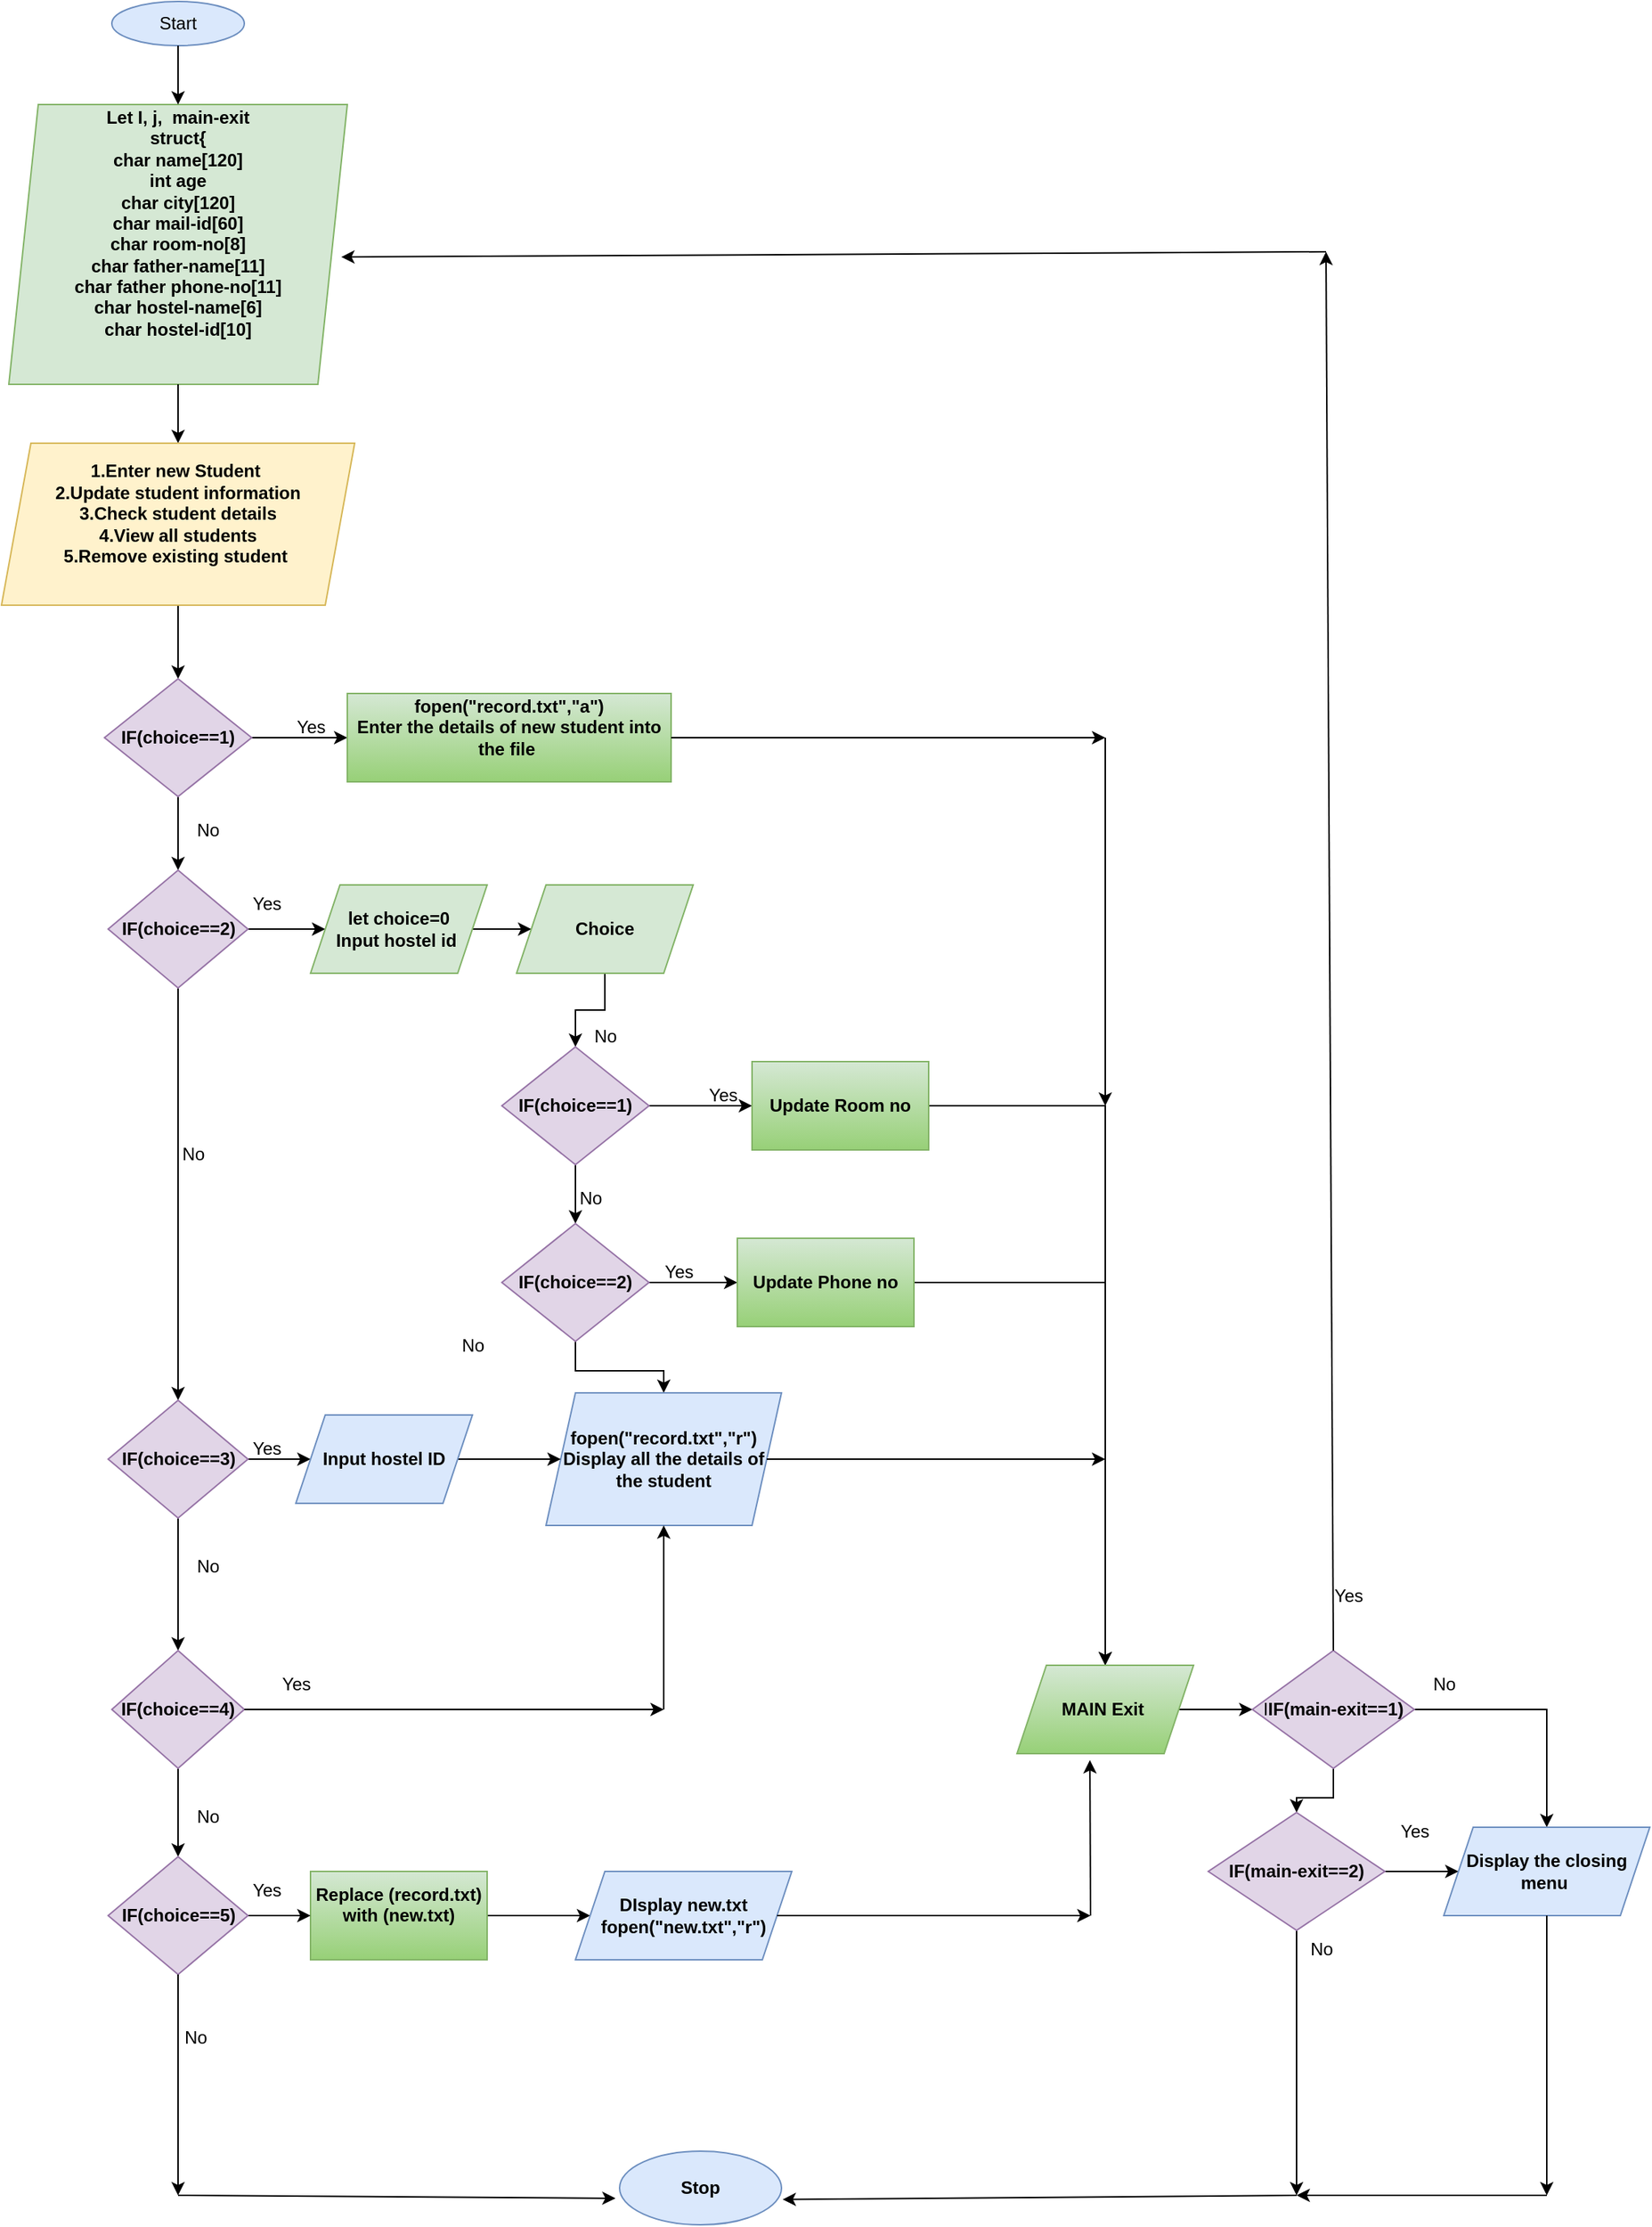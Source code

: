 <mxfile version="22.1.7" type="device">
  <diagram id="C5RBs43oDa-KdzZeNtuy" name="Page-1">
    <mxGraphModel dx="1050" dy="566" grid="1" gridSize="10" guides="1" tooltips="1" connect="1" arrows="1" fold="1" page="1" pageScale="1" pageWidth="583" pageHeight="827" math="0" shadow="0">
      <root>
        <mxCell id="WIyWlLk6GJQsqaUBKTNV-0" />
        <mxCell id="WIyWlLk6GJQsqaUBKTNV-1" parent="WIyWlLk6GJQsqaUBKTNV-0" />
        <mxCell id="WIyWlLk6GJQsqaUBKTNV-2" value="" style="rounded=0;html=1;jettySize=auto;orthogonalLoop=1;fontSize=11;endArrow=block;endFill=0;endSize=8;strokeWidth=1;shadow=0;labelBackgroundColor=none;edgeStyle=orthogonalEdgeStyle;" parent="WIyWlLk6GJQsqaUBKTNV-1" edge="1">
          <mxGeometry relative="1" as="geometry">
            <mxPoint x="230" y="220" as="sourcePoint" />
            <mxPoint x="220" y="240" as="targetPoint" />
          </mxGeometry>
        </mxCell>
        <mxCell id="FY3tjG7WUp0h5FHReQIg-2" value="Start" style="ellipse;whiteSpace=wrap;html=1;fillColor=#dae8fc;strokeColor=#6c8ebf;" parent="WIyWlLk6GJQsqaUBKTNV-1" vertex="1">
          <mxGeometry x="175" y="30" width="90" height="30" as="geometry" />
        </mxCell>
        <mxCell id="FY3tjG7WUp0h5FHReQIg-3" value="&lt;b&gt;Let I, j,&amp;nbsp; main-exit&lt;br&gt;struct{&lt;br&gt;char name[120]&lt;br&gt;int age&lt;br&gt;char city[120]&lt;br&gt;char mail-id[60]&lt;br&gt;char room-no[8]&lt;br&gt;char father-name[11]&lt;br&gt;char father phone-no[11]&lt;br&gt;char hostel-name[6]&lt;br&gt;char hostel-id[10]&lt;br&gt;&lt;br&gt;&lt;br&gt;&lt;/b&gt;" style="shape=parallelogram;perimeter=parallelogramPerimeter;whiteSpace=wrap;html=1;fixedSize=1;fillColor=#d5e8d4;strokeColor=#82b366;" parent="WIyWlLk6GJQsqaUBKTNV-1" vertex="1">
          <mxGeometry x="105" y="100" width="230" height="190" as="geometry" />
        </mxCell>
        <mxCell id="FY3tjG7WUp0h5FHReQIg-4" value="" style="endArrow=classic;html=1;rounded=0;entryX=0.5;entryY=0;entryDx=0;entryDy=0;" parent="WIyWlLk6GJQsqaUBKTNV-1" target="FY3tjG7WUp0h5FHReQIg-3" edge="1">
          <mxGeometry width="50" height="50" relative="1" as="geometry">
            <mxPoint x="220" y="60" as="sourcePoint" />
            <mxPoint x="300" y="230" as="targetPoint" />
            <Array as="points">
              <mxPoint x="220" y="60" />
            </Array>
          </mxGeometry>
        </mxCell>
        <mxCell id="FY3tjG7WUp0h5FHReQIg-5" value="" style="endArrow=classic;html=1;rounded=0;exitX=0.5;exitY=1;exitDx=0;exitDy=0;" parent="WIyWlLk6GJQsqaUBKTNV-1" source="FY3tjG7WUp0h5FHReQIg-3" target="FY3tjG7WUp0h5FHReQIg-6" edge="1">
          <mxGeometry width="50" height="50" relative="1" as="geometry">
            <mxPoint x="250" y="280" as="sourcePoint" />
            <mxPoint x="220" y="330" as="targetPoint" />
          </mxGeometry>
        </mxCell>
        <mxCell id="FY3tjG7WUp0h5FHReQIg-8" value="" style="edgeStyle=orthogonalEdgeStyle;rounded=0;orthogonalLoop=1;jettySize=auto;html=1;" parent="WIyWlLk6GJQsqaUBKTNV-1" source="FY3tjG7WUp0h5FHReQIg-6" edge="1">
          <mxGeometry relative="1" as="geometry">
            <mxPoint x="220" y="490" as="targetPoint" />
          </mxGeometry>
        </mxCell>
        <mxCell id="FY3tjG7WUp0h5FHReQIg-6" value="&lt;b&gt;1.Enter new Student&amp;nbsp;&lt;br&gt;2.Update student information&lt;br&gt;3.Check student details&lt;br&gt;4.View all students&lt;br&gt;5.Remove existing student&amp;nbsp;&lt;br&gt;&lt;br&gt;&lt;/b&gt;" style="shape=parallelogram;perimeter=parallelogramPerimeter;whiteSpace=wrap;html=1;fixedSize=1;fillColor=#fff2cc;strokeColor=#d6b656;" parent="WIyWlLk6GJQsqaUBKTNV-1" vertex="1">
          <mxGeometry x="100" y="330" width="240" height="110" as="geometry" />
        </mxCell>
        <mxCell id="FY3tjG7WUp0h5FHReQIg-11" value="" style="edgeStyle=orthogonalEdgeStyle;rounded=0;orthogonalLoop=1;jettySize=auto;html=1;" parent="WIyWlLk6GJQsqaUBKTNV-1" source="FY3tjG7WUp0h5FHReQIg-9" target="FY3tjG7WUp0h5FHReQIg-10" edge="1">
          <mxGeometry relative="1" as="geometry" />
        </mxCell>
        <mxCell id="FY3tjG7WUp0h5FHReQIg-14" value="" style="edgeStyle=orthogonalEdgeStyle;rounded=0;orthogonalLoop=1;jettySize=auto;html=1;" parent="WIyWlLk6GJQsqaUBKTNV-1" source="FY3tjG7WUp0h5FHReQIg-9" target="FY3tjG7WUp0h5FHReQIg-12" edge="1">
          <mxGeometry relative="1" as="geometry" />
        </mxCell>
        <mxCell id="FY3tjG7WUp0h5FHReQIg-9" value="&lt;b&gt;IF(choice==1)&lt;/b&gt;" style="rhombus;whiteSpace=wrap;html=1;fillColor=#e1d5e7;strokeColor=#9673a6;" parent="WIyWlLk6GJQsqaUBKTNV-1" vertex="1">
          <mxGeometry x="170" y="490" width="100" height="80" as="geometry" />
        </mxCell>
        <mxCell id="FY3tjG7WUp0h5FHReQIg-10" value="&lt;b&gt;fopen(&quot;record.txt&quot;,&quot;a&quot;)&lt;br&gt;Enter the details of new student into the file&amp;nbsp;&lt;br&gt;&lt;br&gt;&lt;/b&gt;" style="rounded=0;whiteSpace=wrap;html=1;fillColor=#d5e8d4;strokeColor=#82b366;gradientColor=#97d077;" parent="WIyWlLk6GJQsqaUBKTNV-1" vertex="1">
          <mxGeometry x="335" y="500" width="220" height="60" as="geometry" />
        </mxCell>
        <mxCell id="FY3tjG7WUp0h5FHReQIg-18" value="" style="edgeStyle=orthogonalEdgeStyle;rounded=0;orthogonalLoop=1;jettySize=auto;html=1;" parent="WIyWlLk6GJQsqaUBKTNV-1" source="FY3tjG7WUp0h5FHReQIg-12" target="FY3tjG7WUp0h5FHReQIg-15" edge="1">
          <mxGeometry relative="1" as="geometry" />
        </mxCell>
        <mxCell id="FY3tjG7WUp0h5FHReQIg-40" style="edgeStyle=orthogonalEdgeStyle;rounded=0;orthogonalLoop=1;jettySize=auto;html=1;entryX=0.5;entryY=0;entryDx=0;entryDy=0;" parent="WIyWlLk6GJQsqaUBKTNV-1" source="FY3tjG7WUp0h5FHReQIg-12" target="FY3tjG7WUp0h5FHReQIg-39" edge="1">
          <mxGeometry relative="1" as="geometry" />
        </mxCell>
        <mxCell id="FY3tjG7WUp0h5FHReQIg-12" value="&lt;b&gt;IF(choice==2)&lt;/b&gt;" style="rhombus;whiteSpace=wrap;html=1;fillColor=#e1d5e7;strokeColor=#9673a6;" parent="WIyWlLk6GJQsqaUBKTNV-1" vertex="1">
          <mxGeometry x="172.5" y="620" width="95" height="80" as="geometry" />
        </mxCell>
        <mxCell id="FY3tjG7WUp0h5FHReQIg-21" value="" style="edgeStyle=orthogonalEdgeStyle;rounded=0;orthogonalLoop=1;jettySize=auto;html=1;" parent="WIyWlLk6GJQsqaUBKTNV-1" source="FY3tjG7WUp0h5FHReQIg-15" target="FY3tjG7WUp0h5FHReQIg-16" edge="1">
          <mxGeometry relative="1" as="geometry" />
        </mxCell>
        <mxCell id="FY3tjG7WUp0h5FHReQIg-15" value="&lt;b&gt;let choice=0&lt;br&gt;Input hostel id&amp;nbsp;&lt;br&gt;&lt;/b&gt;" style="shape=parallelogram;perimeter=parallelogramPerimeter;whiteSpace=wrap;html=1;fixedSize=1;fillColor=#d5e8d4;strokeColor=#82b366;" parent="WIyWlLk6GJQsqaUBKTNV-1" vertex="1">
          <mxGeometry x="310" y="630" width="120" height="60" as="geometry" />
        </mxCell>
        <mxCell id="FY3tjG7WUp0h5FHReQIg-20" value="" style="edgeStyle=orthogonalEdgeStyle;rounded=0;orthogonalLoop=1;jettySize=auto;html=1;" parent="WIyWlLk6GJQsqaUBKTNV-1" source="FY3tjG7WUp0h5FHReQIg-16" target="FY3tjG7WUp0h5FHReQIg-19" edge="1">
          <mxGeometry relative="1" as="geometry" />
        </mxCell>
        <mxCell id="FY3tjG7WUp0h5FHReQIg-16" value="&lt;b&gt;Choice&lt;/b&gt;" style="shape=parallelogram;perimeter=parallelogramPerimeter;whiteSpace=wrap;html=1;fixedSize=1;fillColor=#d5e8d4;strokeColor=#82b366;" parent="WIyWlLk6GJQsqaUBKTNV-1" vertex="1">
          <mxGeometry x="450" y="630" width="120" height="60" as="geometry" />
        </mxCell>
        <mxCell id="FY3tjG7WUp0h5FHReQIg-23" value="" style="edgeStyle=orthogonalEdgeStyle;rounded=0;orthogonalLoop=1;jettySize=auto;html=1;" parent="WIyWlLk6GJQsqaUBKTNV-1" source="FY3tjG7WUp0h5FHReQIg-19" target="FY3tjG7WUp0h5FHReQIg-22" edge="1">
          <mxGeometry relative="1" as="geometry" />
        </mxCell>
        <mxCell id="FY3tjG7WUp0h5FHReQIg-26" value="" style="edgeStyle=orthogonalEdgeStyle;rounded=0;orthogonalLoop=1;jettySize=auto;html=1;" parent="WIyWlLk6GJQsqaUBKTNV-1" source="FY3tjG7WUp0h5FHReQIg-19" target="FY3tjG7WUp0h5FHReQIg-25" edge="1">
          <mxGeometry relative="1" as="geometry" />
        </mxCell>
        <mxCell id="FY3tjG7WUp0h5FHReQIg-19" value="&lt;b&gt;IF(choice==1)&lt;/b&gt;" style="rhombus;whiteSpace=wrap;html=1;fillColor=#e1d5e7;strokeColor=#9673a6;" parent="WIyWlLk6GJQsqaUBKTNV-1" vertex="1">
          <mxGeometry x="440" y="740" width="100" height="80" as="geometry" />
        </mxCell>
        <mxCell id="FY3tjG7WUp0h5FHReQIg-72" value="" style="edgeStyle=orthogonalEdgeStyle;rounded=0;orthogonalLoop=1;jettySize=auto;html=1;" parent="WIyWlLk6GJQsqaUBKTNV-1" source="FY3tjG7WUp0h5FHReQIg-22" target="FY3tjG7WUp0h5FHReQIg-45" edge="1">
          <mxGeometry relative="1" as="geometry" />
        </mxCell>
        <mxCell id="FY3tjG7WUp0h5FHReQIg-22" value="&lt;b&gt;Update Room no&lt;/b&gt;" style="rounded=0;whiteSpace=wrap;html=1;fillColor=#d5e8d4;gradientColor=#97d077;strokeColor=#82b366;" parent="WIyWlLk6GJQsqaUBKTNV-1" vertex="1">
          <mxGeometry x="610" y="750" width="120" height="60" as="geometry" />
        </mxCell>
        <mxCell id="FY3tjG7WUp0h5FHReQIg-24" value="Yes" style="text;html=1;align=center;verticalAlign=middle;resizable=0;points=[];autosize=1;strokeColor=none;fillColor=none;" parent="WIyWlLk6GJQsqaUBKTNV-1" vertex="1">
          <mxGeometry x="570" y="758" width="40" height="30" as="geometry" />
        </mxCell>
        <mxCell id="FY3tjG7WUp0h5FHReQIg-29" value="" style="edgeStyle=orthogonalEdgeStyle;rounded=0;orthogonalLoop=1;jettySize=auto;html=1;" parent="WIyWlLk6GJQsqaUBKTNV-1" source="FY3tjG7WUp0h5FHReQIg-25" target="FY3tjG7WUp0h5FHReQIg-28" edge="1">
          <mxGeometry relative="1" as="geometry" />
        </mxCell>
        <mxCell id="FY3tjG7WUp0h5FHReQIg-43" value="" style="edgeStyle=orthogonalEdgeStyle;rounded=0;orthogonalLoop=1;jettySize=auto;html=1;" parent="WIyWlLk6GJQsqaUBKTNV-1" source="FY3tjG7WUp0h5FHReQIg-25" target="FY3tjG7WUp0h5FHReQIg-41" edge="1">
          <mxGeometry relative="1" as="geometry" />
        </mxCell>
        <mxCell id="FY3tjG7WUp0h5FHReQIg-25" value="IF(choice==2)" style="rhombus;whiteSpace=wrap;html=1;fontStyle=1;fillColor=#e1d5e7;strokeColor=#9673a6;" parent="WIyWlLk6GJQsqaUBKTNV-1" vertex="1">
          <mxGeometry x="440" y="860" width="100" height="80" as="geometry" />
        </mxCell>
        <mxCell id="FY3tjG7WUp0h5FHReQIg-73" value="" style="edgeStyle=orthogonalEdgeStyle;rounded=0;orthogonalLoop=1;jettySize=auto;html=1;" parent="WIyWlLk6GJQsqaUBKTNV-1" source="FY3tjG7WUp0h5FHReQIg-28" target="FY3tjG7WUp0h5FHReQIg-45" edge="1">
          <mxGeometry relative="1" as="geometry" />
        </mxCell>
        <mxCell id="FY3tjG7WUp0h5FHReQIg-28" value="&lt;b&gt;Update Phone no&lt;/b&gt;" style="rounded=0;whiteSpace=wrap;html=1;fillColor=#d5e8d4;gradientColor=#97d077;strokeColor=#82b366;" parent="WIyWlLk6GJQsqaUBKTNV-1" vertex="1">
          <mxGeometry x="600" y="870" width="120" height="60" as="geometry" />
        </mxCell>
        <mxCell id="FY3tjG7WUp0h5FHReQIg-30" value="Yes" style="text;html=1;align=center;verticalAlign=middle;resizable=0;points=[];autosize=1;strokeColor=none;fillColor=none;" parent="WIyWlLk6GJQsqaUBKTNV-1" vertex="1">
          <mxGeometry x="540" y="878" width="40" height="30" as="geometry" />
        </mxCell>
        <mxCell id="FY3tjG7WUp0h5FHReQIg-32" value="No" style="text;html=1;align=center;verticalAlign=middle;resizable=0;points=[];autosize=1;strokeColor=none;fillColor=none;" parent="WIyWlLk6GJQsqaUBKTNV-1" vertex="1">
          <mxGeometry x="480" y="828" width="40" height="30" as="geometry" />
        </mxCell>
        <mxCell id="FY3tjG7WUp0h5FHReQIg-33" value="No" style="text;html=1;align=center;verticalAlign=middle;resizable=0;points=[];autosize=1;strokeColor=none;fillColor=none;" parent="WIyWlLk6GJQsqaUBKTNV-1" vertex="1">
          <mxGeometry x="490" y="718" width="40" height="30" as="geometry" />
        </mxCell>
        <mxCell id="FY3tjG7WUp0h5FHReQIg-34" value="Yes" style="text;html=1;align=center;verticalAlign=middle;resizable=0;points=[];autosize=1;strokeColor=none;fillColor=none;" parent="WIyWlLk6GJQsqaUBKTNV-1" vertex="1">
          <mxGeometry x="260" y="628" width="40" height="30" as="geometry" />
        </mxCell>
        <mxCell id="FY3tjG7WUp0h5FHReQIg-35" value="No" style="text;html=1;align=center;verticalAlign=middle;resizable=0;points=[];autosize=1;strokeColor=none;fillColor=none;" parent="WIyWlLk6GJQsqaUBKTNV-1" vertex="1">
          <mxGeometry x="220" y="578" width="40" height="30" as="geometry" />
        </mxCell>
        <mxCell id="FY3tjG7WUp0h5FHReQIg-38" value="Yes" style="text;html=1;align=center;verticalAlign=middle;resizable=0;points=[];autosize=1;strokeColor=none;fillColor=none;" parent="WIyWlLk6GJQsqaUBKTNV-1" vertex="1">
          <mxGeometry x="290" y="508" width="40" height="30" as="geometry" />
        </mxCell>
        <mxCell id="FY3tjG7WUp0h5FHReQIg-47" value="" style="edgeStyle=orthogonalEdgeStyle;rounded=0;orthogonalLoop=1;jettySize=auto;html=1;" parent="WIyWlLk6GJQsqaUBKTNV-1" source="FY3tjG7WUp0h5FHReQIg-39" target="FY3tjG7WUp0h5FHReQIg-46" edge="1">
          <mxGeometry relative="1" as="geometry" />
        </mxCell>
        <mxCell id="FY3tjG7WUp0h5FHReQIg-65" value="" style="edgeStyle=orthogonalEdgeStyle;rounded=0;orthogonalLoop=1;jettySize=auto;html=1;" parent="WIyWlLk6GJQsqaUBKTNV-1" source="FY3tjG7WUp0h5FHReQIg-39" target="FY3tjG7WUp0h5FHReQIg-64" edge="1">
          <mxGeometry relative="1" as="geometry" />
        </mxCell>
        <mxCell id="FY3tjG7WUp0h5FHReQIg-39" value="&lt;b&gt;IF(choice==3)&lt;/b&gt;" style="rhombus;whiteSpace=wrap;html=1;fillColor=#e1d5e7;strokeColor=#9673a6;" parent="WIyWlLk6GJQsqaUBKTNV-1" vertex="1">
          <mxGeometry x="172.5" y="980" width="95" height="80" as="geometry" />
        </mxCell>
        <mxCell id="FY3tjG7WUp0h5FHReQIg-41" value="&lt;b&gt;fopen(&quot;record.txt&quot;,&quot;r&quot;)&lt;br&gt;Display all the details of the student&lt;br&gt;&lt;/b&gt;" style="shape=parallelogram;perimeter=parallelogramPerimeter;whiteSpace=wrap;html=1;fixedSize=1;fillColor=#DAE8FC;strokeColor=#6c8ebf;" parent="WIyWlLk6GJQsqaUBKTNV-1" vertex="1">
          <mxGeometry x="470" y="975" width="160" height="90" as="geometry" />
        </mxCell>
        <mxCell id="FY3tjG7WUp0h5FHReQIg-44" value="No" style="text;html=1;align=center;verticalAlign=middle;resizable=0;points=[];autosize=1;strokeColor=none;fillColor=none;" parent="WIyWlLk6GJQsqaUBKTNV-1" vertex="1">
          <mxGeometry x="400" y="928" width="40" height="30" as="geometry" />
        </mxCell>
        <mxCell id="FY3tjG7WUp0h5FHReQIg-77" value="" style="edgeStyle=orthogonalEdgeStyle;rounded=0;orthogonalLoop=1;jettySize=auto;html=1;" parent="WIyWlLk6GJQsqaUBKTNV-1" source="FY3tjG7WUp0h5FHReQIg-45" target="FY3tjG7WUp0h5FHReQIg-76" edge="1">
          <mxGeometry relative="1" as="geometry" />
        </mxCell>
        <mxCell id="FY3tjG7WUp0h5FHReQIg-45" value="&lt;b&gt;MAIN Exit&amp;nbsp;&lt;/b&gt;" style="shape=parallelogram;perimeter=parallelogramPerimeter;whiteSpace=wrap;html=1;fixedSize=1;fillColor=#d5e8d4;gradientColor=#97d077;strokeColor=#82b366;" parent="WIyWlLk6GJQsqaUBKTNV-1" vertex="1">
          <mxGeometry x="790" y="1160" width="120" height="60" as="geometry" />
        </mxCell>
        <mxCell id="FY3tjG7WUp0h5FHReQIg-58" value="" style="edgeStyle=orthogonalEdgeStyle;rounded=0;orthogonalLoop=1;jettySize=auto;html=1;" parent="WIyWlLk6GJQsqaUBKTNV-1" source="FY3tjG7WUp0h5FHReQIg-46" target="FY3tjG7WUp0h5FHReQIg-57" edge="1">
          <mxGeometry relative="1" as="geometry" />
        </mxCell>
        <mxCell id="FY3tjG7WUp0h5FHReQIg-46" value="&lt;b&gt;IF(choice==4)&lt;/b&gt;" style="rhombus;whiteSpace=wrap;html=1;fillColor=#e1d5e7;strokeColor=#9673a6;" parent="WIyWlLk6GJQsqaUBKTNV-1" vertex="1">
          <mxGeometry x="175" y="1150" width="90" height="80" as="geometry" />
        </mxCell>
        <mxCell id="FY3tjG7WUp0h5FHReQIg-61" value="" style="edgeStyle=orthogonalEdgeStyle;rounded=0;orthogonalLoop=1;jettySize=auto;html=1;" parent="WIyWlLk6GJQsqaUBKTNV-1" source="FY3tjG7WUp0h5FHReQIg-48" target="FY3tjG7WUp0h5FHReQIg-49" edge="1">
          <mxGeometry relative="1" as="geometry" />
        </mxCell>
        <mxCell id="FY3tjG7WUp0h5FHReQIg-48" value="&lt;b&gt;Replace (record.txt) with (new.txt)&lt;br&gt;&lt;br&gt;&lt;/b&gt;" style="rounded=0;whiteSpace=wrap;html=1;fillColor=#d5e8d4;gradientColor=#97d077;strokeColor=#82b366;" parent="WIyWlLk6GJQsqaUBKTNV-1" vertex="1">
          <mxGeometry x="310" y="1300" width="120" height="60" as="geometry" />
        </mxCell>
        <mxCell id="FY3tjG7WUp0h5FHReQIg-49" value="&lt;b&gt;DIsplay new.txt&lt;br&gt;fopen(&quot;new.txt&quot;,&quot;r&quot;)&lt;br&gt;&lt;/b&gt;" style="shape=parallelogram;perimeter=parallelogramPerimeter;whiteSpace=wrap;html=1;fixedSize=1;fillColor=#dae8fc;strokeColor=#6c8ebf;" parent="WIyWlLk6GJQsqaUBKTNV-1" vertex="1">
          <mxGeometry x="490" y="1300" width="147" height="60" as="geometry" />
        </mxCell>
        <mxCell id="FY3tjG7WUp0h5FHReQIg-53" value="No" style="text;html=1;align=center;verticalAlign=middle;resizable=0;points=[];autosize=1;strokeColor=none;fillColor=none;" parent="WIyWlLk6GJQsqaUBKTNV-1" vertex="1">
          <mxGeometry x="220" y="1078" width="40" height="30" as="geometry" />
        </mxCell>
        <mxCell id="FY3tjG7WUp0h5FHReQIg-56" value="No" style="text;html=1;align=center;verticalAlign=middle;resizable=0;points=[];autosize=1;strokeColor=none;fillColor=none;" parent="WIyWlLk6GJQsqaUBKTNV-1" vertex="1">
          <mxGeometry x="210" y="798" width="40" height="30" as="geometry" />
        </mxCell>
        <mxCell id="FY3tjG7WUp0h5FHReQIg-62" value="" style="edgeStyle=orthogonalEdgeStyle;rounded=0;orthogonalLoop=1;jettySize=auto;html=1;" parent="WIyWlLk6GJQsqaUBKTNV-1" source="FY3tjG7WUp0h5FHReQIg-57" target="FY3tjG7WUp0h5FHReQIg-48" edge="1">
          <mxGeometry relative="1" as="geometry" />
        </mxCell>
        <mxCell id="FY3tjG7WUp0h5FHReQIg-57" value="&lt;b&gt;IF(choice==5)&lt;/b&gt;" style="rhombus;whiteSpace=wrap;html=1;fillColor=#e1d5e7;strokeColor=#9673a6;" parent="WIyWlLk6GJQsqaUBKTNV-1" vertex="1">
          <mxGeometry x="172.5" y="1290" width="95" height="80" as="geometry" />
        </mxCell>
        <mxCell id="FY3tjG7WUp0h5FHReQIg-66" value="" style="edgeStyle=orthogonalEdgeStyle;rounded=0;orthogonalLoop=1;jettySize=auto;html=1;" parent="WIyWlLk6GJQsqaUBKTNV-1" source="FY3tjG7WUp0h5FHReQIg-64" target="FY3tjG7WUp0h5FHReQIg-41" edge="1">
          <mxGeometry relative="1" as="geometry" />
        </mxCell>
        <mxCell id="FY3tjG7WUp0h5FHReQIg-64" value="&lt;b&gt;Input hostel ID&lt;/b&gt;" style="shape=parallelogram;perimeter=parallelogramPerimeter;whiteSpace=wrap;html=1;fixedSize=1;fillColor=#dae8fc;strokeColor=#6c8ebf;" parent="WIyWlLk6GJQsqaUBKTNV-1" vertex="1">
          <mxGeometry x="300" y="990" width="120" height="60" as="geometry" />
        </mxCell>
        <mxCell id="FY3tjG7WUp0h5FHReQIg-68" value="" style="endArrow=classic;html=1;rounded=0;entryX=0.5;entryY=1;entryDx=0;entryDy=0;" parent="WIyWlLk6GJQsqaUBKTNV-1" target="FY3tjG7WUp0h5FHReQIg-41" edge="1">
          <mxGeometry width="50" height="50" relative="1" as="geometry">
            <mxPoint x="550" y="1190" as="sourcePoint" />
            <mxPoint x="610" y="1090" as="targetPoint" />
          </mxGeometry>
        </mxCell>
        <mxCell id="FY3tjG7WUp0h5FHReQIg-74" value="" style="endArrow=classic;html=1;rounded=0;exitX=1;exitY=0.5;exitDx=0;exitDy=0;" parent="WIyWlLk6GJQsqaUBKTNV-1" source="FY3tjG7WUp0h5FHReQIg-49" edge="1">
          <mxGeometry width="50" height="50" relative="1" as="geometry">
            <mxPoint x="560" y="1410" as="sourcePoint" />
            <mxPoint x="840" y="1330" as="targetPoint" />
          </mxGeometry>
        </mxCell>
        <mxCell id="FY3tjG7WUp0h5FHReQIg-75" value="" style="endArrow=classic;html=1;rounded=0;entryX=0.413;entryY=1.073;entryDx=0;entryDy=0;entryPerimeter=0;" parent="WIyWlLk6GJQsqaUBKTNV-1" target="FY3tjG7WUp0h5FHReQIg-45" edge="1">
          <mxGeometry width="50" height="50" relative="1" as="geometry">
            <mxPoint x="840" y="1330" as="sourcePoint" />
            <mxPoint x="610" y="1360" as="targetPoint" />
          </mxGeometry>
        </mxCell>
        <mxCell id="FY3tjG7WUp0h5FHReQIg-81" value="" style="edgeStyle=orthogonalEdgeStyle;rounded=0;orthogonalLoop=1;jettySize=auto;html=1;" parent="WIyWlLk6GJQsqaUBKTNV-1" source="FY3tjG7WUp0h5FHReQIg-76" target="FY3tjG7WUp0h5FHReQIg-80" edge="1">
          <mxGeometry relative="1" as="geometry" />
        </mxCell>
        <mxCell id="FY3tjG7WUp0h5FHReQIg-94" value="" style="edgeStyle=orthogonalEdgeStyle;rounded=0;orthogonalLoop=1;jettySize=auto;html=1;" parent="WIyWlLk6GJQsqaUBKTNV-1" source="FY3tjG7WUp0h5FHReQIg-76" target="FY3tjG7WUp0h5FHReQIg-93" edge="1">
          <mxGeometry relative="1" as="geometry" />
        </mxCell>
        <mxCell id="FY3tjG7WUp0h5FHReQIg-76" value="I&lt;b&gt;IF(main-exit==1)&lt;/b&gt;" style="rhombus;whiteSpace=wrap;html=1;fillColor=#e1d5e7;strokeColor=#9673a6;" parent="WIyWlLk6GJQsqaUBKTNV-1" vertex="1">
          <mxGeometry x="950" y="1150" width="110" height="80" as="geometry" />
        </mxCell>
        <mxCell id="FY3tjG7WUp0h5FHReQIg-78" value="" style="endArrow=classic;html=1;rounded=0;exitX=0.5;exitY=0;exitDx=0;exitDy=0;" parent="WIyWlLk6GJQsqaUBKTNV-1" source="FY3tjG7WUp0h5FHReQIg-76" edge="1">
          <mxGeometry width="50" height="50" relative="1" as="geometry">
            <mxPoint x="560" y="1200" as="sourcePoint" />
            <mxPoint x="1000" y="200" as="targetPoint" />
          </mxGeometry>
        </mxCell>
        <mxCell id="FY3tjG7WUp0h5FHReQIg-79" value="" style="endArrow=classic;html=1;rounded=0;entryX=0.982;entryY=0.545;entryDx=0;entryDy=0;entryPerimeter=0;" parent="WIyWlLk6GJQsqaUBKTNV-1" target="FY3tjG7WUp0h5FHReQIg-3" edge="1">
          <mxGeometry width="50" height="50" relative="1" as="geometry">
            <mxPoint x="1000" y="200" as="sourcePoint" />
            <mxPoint x="450" y="330" as="targetPoint" />
          </mxGeometry>
        </mxCell>
        <mxCell id="FY3tjG7WUp0h5FHReQIg-90" value="" style="edgeStyle=orthogonalEdgeStyle;rounded=0;orthogonalLoop=1;jettySize=auto;html=1;" parent="WIyWlLk6GJQsqaUBKTNV-1" source="FY3tjG7WUp0h5FHReQIg-80" edge="1">
          <mxGeometry relative="1" as="geometry">
            <mxPoint x="980" y="1520" as="targetPoint" />
          </mxGeometry>
        </mxCell>
        <mxCell id="FY3tjG7WUp0h5FHReQIg-95" value="" style="edgeStyle=orthogonalEdgeStyle;rounded=0;orthogonalLoop=1;jettySize=auto;html=1;" parent="WIyWlLk6GJQsqaUBKTNV-1" source="FY3tjG7WUp0h5FHReQIg-80" target="FY3tjG7WUp0h5FHReQIg-93" edge="1">
          <mxGeometry relative="1" as="geometry" />
        </mxCell>
        <mxCell id="FY3tjG7WUp0h5FHReQIg-80" value="&lt;b&gt;IF(main-exit==2)&lt;/b&gt;" style="rhombus;whiteSpace=wrap;html=1;fillColor=#e1d5e7;strokeColor=#9673a6;" parent="WIyWlLk6GJQsqaUBKTNV-1" vertex="1">
          <mxGeometry x="920" y="1260" width="120" height="80" as="geometry" />
        </mxCell>
        <mxCell id="FY3tjG7WUp0h5FHReQIg-82" value="" style="endArrow=classic;html=1;rounded=0;exitX=1;exitY=0.5;exitDx=0;exitDy=0;" parent="WIyWlLk6GJQsqaUBKTNV-1" source="FY3tjG7WUp0h5FHReQIg-10" edge="1">
          <mxGeometry width="50" height="50" relative="1" as="geometry">
            <mxPoint x="510" y="690" as="sourcePoint" />
            <mxPoint x="850" y="530" as="targetPoint" />
          </mxGeometry>
        </mxCell>
        <mxCell id="FY3tjG7WUp0h5FHReQIg-83" value="" style="endArrow=classic;html=1;rounded=0;" parent="WIyWlLk6GJQsqaUBKTNV-1" edge="1">
          <mxGeometry width="50" height="50" relative="1" as="geometry">
            <mxPoint x="850" y="530" as="sourcePoint" />
            <mxPoint x="850" y="780" as="targetPoint" />
          </mxGeometry>
        </mxCell>
        <mxCell id="FY3tjG7WUp0h5FHReQIg-84" value="" style="endArrow=classic;html=1;rounded=0;exitX=1;exitY=0.5;exitDx=0;exitDy=0;" parent="WIyWlLk6GJQsqaUBKTNV-1" source="FY3tjG7WUp0h5FHReQIg-46" edge="1">
          <mxGeometry width="50" height="50" relative="1" as="geometry">
            <mxPoint x="670" y="1130" as="sourcePoint" />
            <mxPoint x="550" y="1190" as="targetPoint" />
          </mxGeometry>
        </mxCell>
        <mxCell id="FY3tjG7WUp0h5FHReQIg-85" value="" style="endArrow=classic;html=1;rounded=0;exitX=1;exitY=0.5;exitDx=0;exitDy=0;" parent="WIyWlLk6GJQsqaUBKTNV-1" source="FY3tjG7WUp0h5FHReQIg-41" edge="1">
          <mxGeometry width="50" height="50" relative="1" as="geometry">
            <mxPoint x="650" y="1020" as="sourcePoint" />
            <mxPoint x="850" y="1020" as="targetPoint" />
          </mxGeometry>
        </mxCell>
        <mxCell id="FY3tjG7WUp0h5FHReQIg-87" value="&amp;nbsp; &amp;nbsp;Yes&lt;br&gt;" style="text;html=1;align=center;verticalAlign=middle;resizable=0;points=[];autosize=1;strokeColor=none;fillColor=none;" parent="WIyWlLk6GJQsqaUBKTNV-1" vertex="1">
          <mxGeometry x="985" y="1098" width="50" height="30" as="geometry" />
        </mxCell>
        <mxCell id="FY3tjG7WUp0h5FHReQIg-92" value="&amp;nbsp; &amp;nbsp; No&lt;br&gt;" style="text;html=1;align=center;verticalAlign=middle;resizable=0;points=[];autosize=1;strokeColor=none;fillColor=none;" parent="WIyWlLk6GJQsqaUBKTNV-1" vertex="1">
          <mxGeometry x="965" y="1338" width="50" height="30" as="geometry" />
        </mxCell>
        <mxCell id="FY3tjG7WUp0h5FHReQIg-93" value="&lt;b&gt;Display the closing menu&amp;nbsp;&lt;/b&gt;" style="shape=parallelogram;perimeter=parallelogramPerimeter;whiteSpace=wrap;html=1;fixedSize=1;fillColor=#dae8fc;strokeColor=#6c8ebf;" parent="WIyWlLk6GJQsqaUBKTNV-1" vertex="1">
          <mxGeometry x="1080" y="1270" width="140" height="60" as="geometry" />
        </mxCell>
        <mxCell id="FY3tjG7WUp0h5FHReQIg-96" value="No" style="text;html=1;align=center;verticalAlign=middle;resizable=0;points=[];autosize=1;strokeColor=none;fillColor=none;" parent="WIyWlLk6GJQsqaUBKTNV-1" vertex="1">
          <mxGeometry x="1060" y="1158" width="40" height="30" as="geometry" />
        </mxCell>
        <mxCell id="FY3tjG7WUp0h5FHReQIg-97" value="Yes" style="text;html=1;align=center;verticalAlign=middle;resizable=0;points=[];autosize=1;strokeColor=none;fillColor=none;" parent="WIyWlLk6GJQsqaUBKTNV-1" vertex="1">
          <mxGeometry x="1040" y="1258" width="40" height="30" as="geometry" />
        </mxCell>
        <mxCell id="FY3tjG7WUp0h5FHReQIg-98" value="&lt;b&gt;Stop&lt;/b&gt;" style="ellipse;whiteSpace=wrap;html=1;fillColor=#dae8fc;strokeColor=#6c8ebf;" parent="WIyWlLk6GJQsqaUBKTNV-1" vertex="1">
          <mxGeometry x="520" y="1490" width="110" height="50" as="geometry" />
        </mxCell>
        <mxCell id="FY3tjG7WUp0h5FHReQIg-101" value="" style="endArrow=classic;html=1;rounded=0;entryX=1.007;entryY=0.656;entryDx=0;entryDy=0;entryPerimeter=0;" parent="WIyWlLk6GJQsqaUBKTNV-1" target="FY3tjG7WUp0h5FHReQIg-98" edge="1">
          <mxGeometry width="50" height="50" relative="1" as="geometry">
            <mxPoint x="980" y="1520" as="sourcePoint" />
            <mxPoint x="640" y="1520" as="targetPoint" />
          </mxGeometry>
        </mxCell>
        <mxCell id="FY3tjG7WUp0h5FHReQIg-105" value="" style="endArrow=classic;html=1;rounded=0;exitX=0.5;exitY=1;exitDx=0;exitDy=0;" parent="WIyWlLk6GJQsqaUBKTNV-1" source="FY3tjG7WUp0h5FHReQIg-57" edge="1">
          <mxGeometry width="50" height="50" relative="1" as="geometry">
            <mxPoint x="650" y="1430" as="sourcePoint" />
            <mxPoint x="220" y="1520" as="targetPoint" />
          </mxGeometry>
        </mxCell>
        <mxCell id="FY3tjG7WUp0h5FHReQIg-106" value="" style="endArrow=classic;html=1;rounded=0;entryX=-0.025;entryY=0.64;entryDx=0;entryDy=0;entryPerimeter=0;" parent="WIyWlLk6GJQsqaUBKTNV-1" target="FY3tjG7WUp0h5FHReQIg-98" edge="1">
          <mxGeometry width="50" height="50" relative="1" as="geometry">
            <mxPoint x="220" y="1520" as="sourcePoint" />
            <mxPoint x="510" y="1530" as="targetPoint" />
          </mxGeometry>
        </mxCell>
        <mxCell id="FY3tjG7WUp0h5FHReQIg-107" value="" style="endArrow=classic;html=1;rounded=0;exitX=0.5;exitY=1;exitDx=0;exitDy=0;" parent="WIyWlLk6GJQsqaUBKTNV-1" source="FY3tjG7WUp0h5FHReQIg-93" edge="1">
          <mxGeometry width="50" height="50" relative="1" as="geometry">
            <mxPoint x="740" y="1430" as="sourcePoint" />
            <mxPoint x="1150" y="1520" as="targetPoint" />
          </mxGeometry>
        </mxCell>
        <mxCell id="FY3tjG7WUp0h5FHReQIg-108" value="" style="endArrow=classic;html=1;rounded=0;" parent="WIyWlLk6GJQsqaUBKTNV-1" edge="1">
          <mxGeometry width="50" height="50" relative="1" as="geometry">
            <mxPoint x="1150" y="1520" as="sourcePoint" />
            <mxPoint x="980" y="1520" as="targetPoint" />
          </mxGeometry>
        </mxCell>
        <mxCell id="7sG2lWXp-dGsD4VY53r7-0" value="Yes" style="text;html=1;align=center;verticalAlign=middle;resizable=0;points=[];autosize=1;strokeColor=none;fillColor=none;" vertex="1" parent="WIyWlLk6GJQsqaUBKTNV-1">
          <mxGeometry x="260" y="998" width="40" height="30" as="geometry" />
        </mxCell>
        <mxCell id="7sG2lWXp-dGsD4VY53r7-1" value="Yes" style="text;html=1;align=center;verticalAlign=middle;resizable=0;points=[];autosize=1;strokeColor=none;fillColor=none;" vertex="1" parent="WIyWlLk6GJQsqaUBKTNV-1">
          <mxGeometry x="280" y="1158" width="40" height="30" as="geometry" />
        </mxCell>
        <mxCell id="7sG2lWXp-dGsD4VY53r7-2" value="No" style="text;html=1;align=center;verticalAlign=middle;resizable=0;points=[];autosize=1;strokeColor=none;fillColor=none;" vertex="1" parent="WIyWlLk6GJQsqaUBKTNV-1">
          <mxGeometry x="220" y="1248" width="40" height="30" as="geometry" />
        </mxCell>
        <mxCell id="7sG2lWXp-dGsD4VY53r7-3" value="Yes" style="text;html=1;align=center;verticalAlign=middle;resizable=0;points=[];autosize=1;strokeColor=none;fillColor=none;" vertex="1" parent="WIyWlLk6GJQsqaUBKTNV-1">
          <mxGeometry x="260" y="1298" width="40" height="30" as="geometry" />
        </mxCell>
        <mxCell id="7sG2lWXp-dGsD4VY53r7-4" value="&amp;nbsp; No&amp;nbsp;" style="text;html=1;align=center;verticalAlign=middle;resizable=0;points=[];autosize=1;strokeColor=none;fillColor=none;" vertex="1" parent="WIyWlLk6GJQsqaUBKTNV-1">
          <mxGeometry x="205" y="1398" width="50" height="30" as="geometry" />
        </mxCell>
      </root>
    </mxGraphModel>
  </diagram>
</mxfile>
